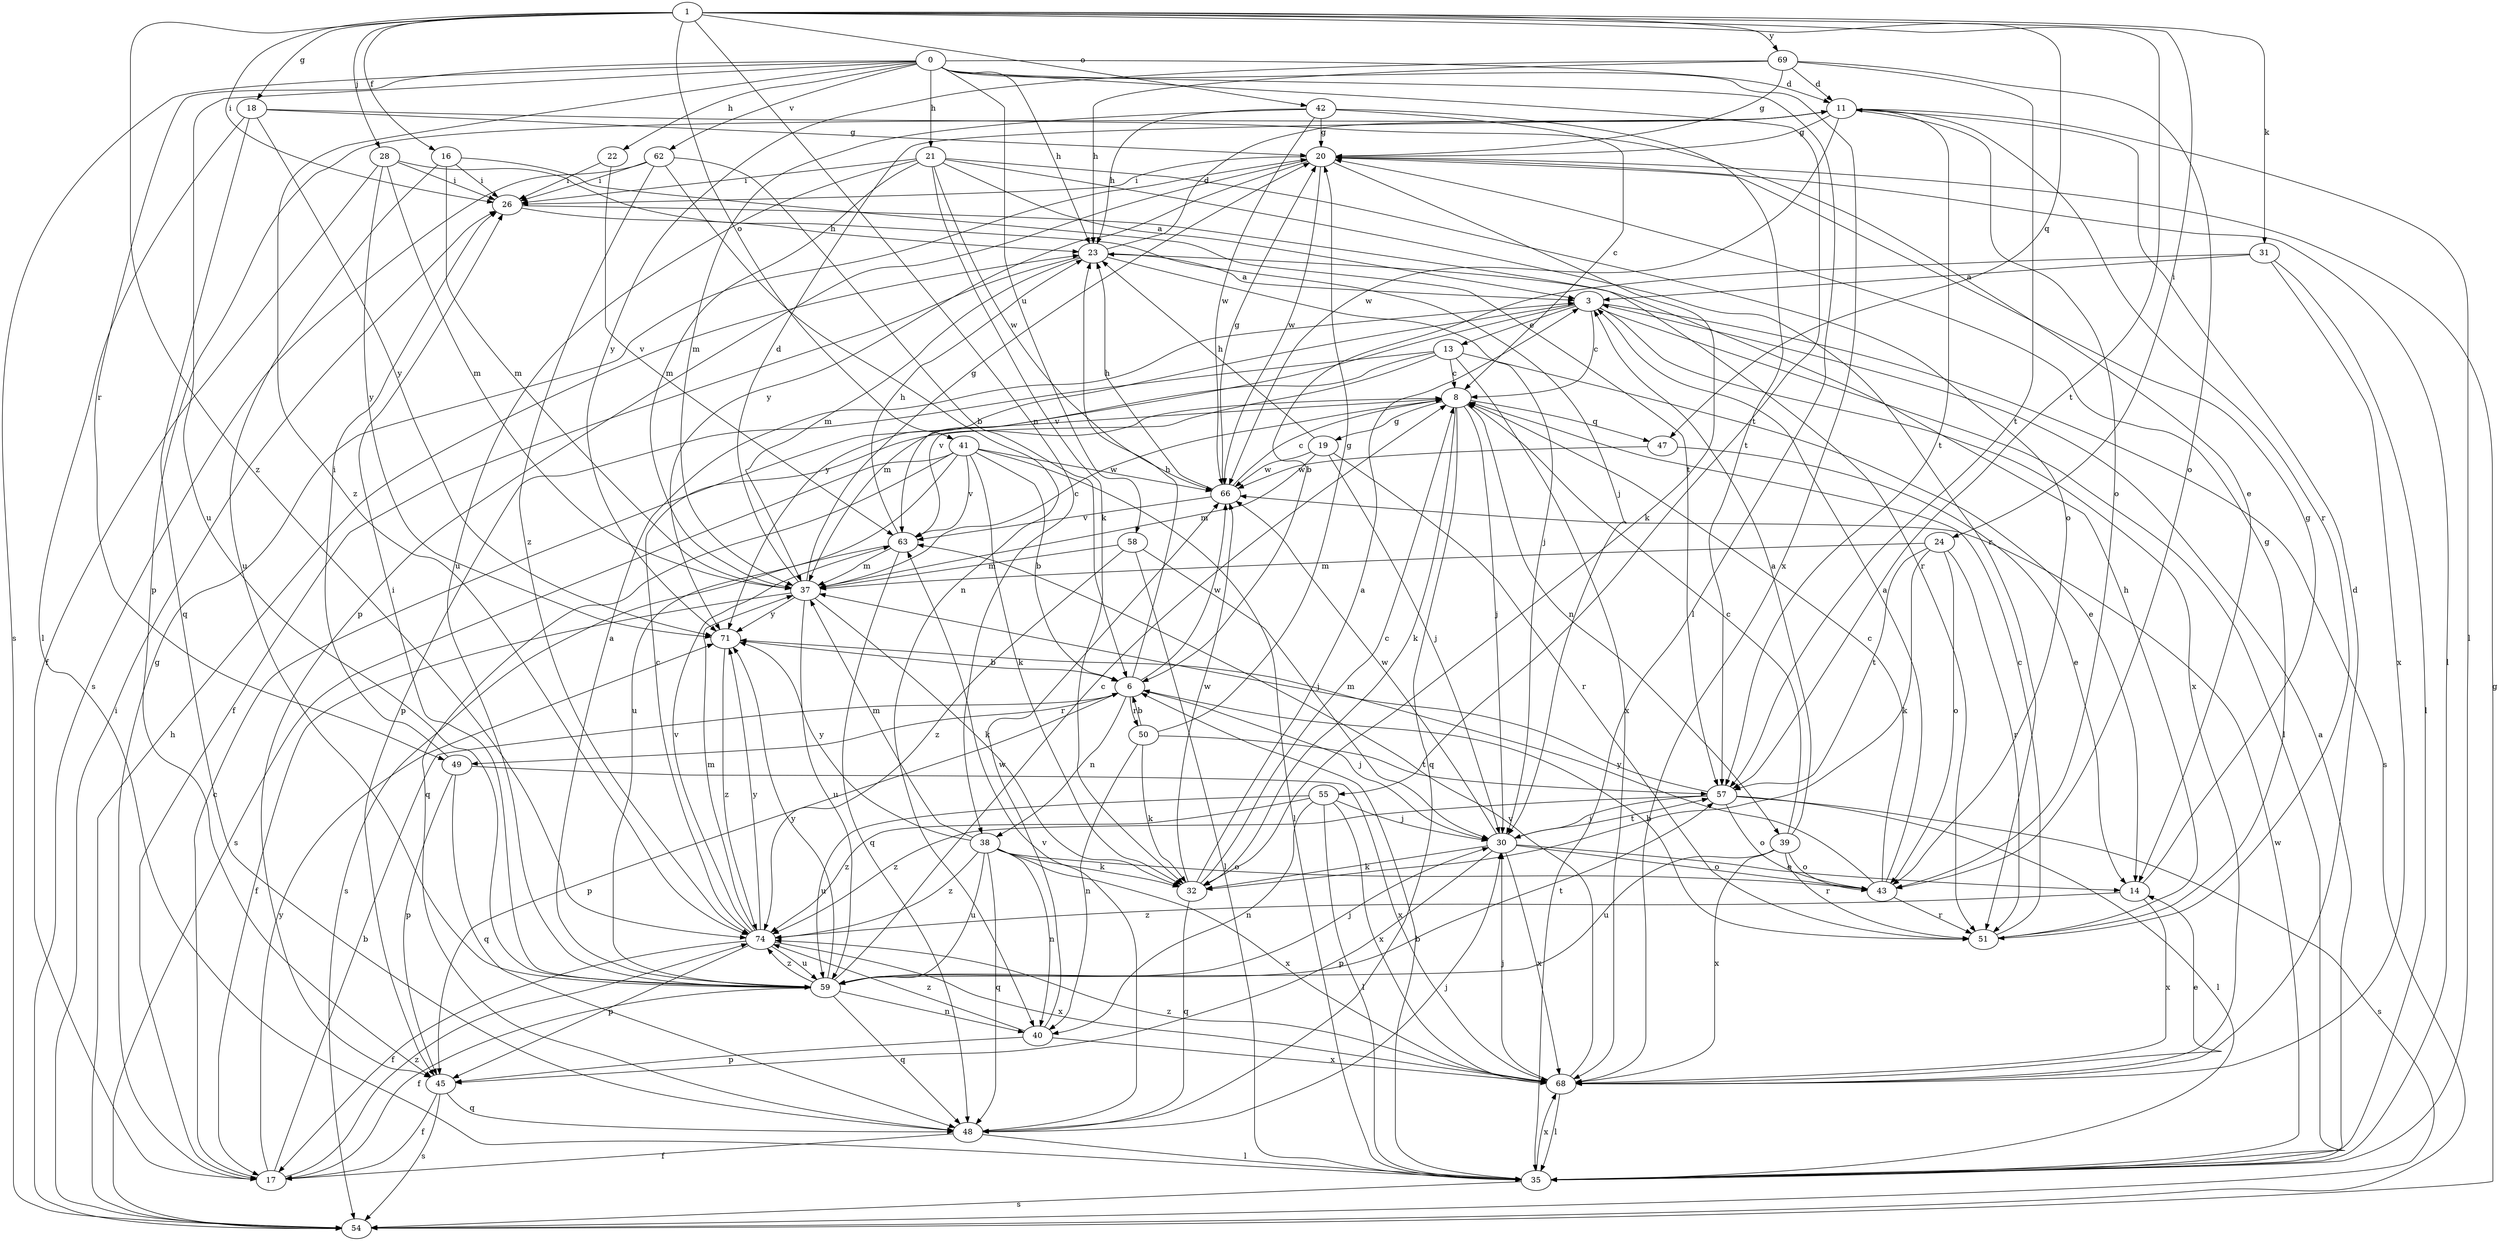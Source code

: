 strict digraph  {
0;
1;
3;
6;
8;
11;
13;
14;
16;
17;
18;
19;
20;
21;
22;
23;
24;
26;
28;
30;
31;
32;
35;
37;
38;
39;
40;
41;
42;
43;
45;
47;
48;
49;
50;
51;
54;
55;
57;
58;
59;
62;
63;
66;
68;
69;
71;
74;
0 -> 11  [label=d];
0 -> 21  [label=h];
0 -> 22  [label=h];
0 -> 23  [label=h];
0 -> 35  [label=l];
0 -> 49  [label=r];
0 -> 54  [label=s];
0 -> 55  [label=t];
0 -> 58  [label=u];
0 -> 59  [label=u];
0 -> 62  [label=v];
0 -> 68  [label=x];
0 -> 74  [label=z];
1 -> 16  [label=f];
1 -> 18  [label=g];
1 -> 24  [label=i];
1 -> 26  [label=i];
1 -> 28  [label=j];
1 -> 31  [label=k];
1 -> 38  [label=n];
1 -> 41  [label=o];
1 -> 42  [label=o];
1 -> 47  [label=q];
1 -> 57  [label=t];
1 -> 69  [label=y];
1 -> 74  [label=z];
3 -> 8  [label=c];
3 -> 13  [label=e];
3 -> 35  [label=l];
3 -> 54  [label=s];
3 -> 63  [label=v];
3 -> 68  [label=x];
3 -> 71  [label=y];
6 -> 23  [label=h];
6 -> 30  [label=j];
6 -> 38  [label=n];
6 -> 45  [label=p];
6 -> 49  [label=r];
6 -> 50  [label=r];
6 -> 66  [label=w];
8 -> 19  [label=g];
8 -> 30  [label=j];
8 -> 32  [label=k];
8 -> 39  [label=n];
8 -> 47  [label=q];
8 -> 48  [label=q];
11 -> 20  [label=g];
11 -> 35  [label=l];
11 -> 43  [label=o];
11 -> 45  [label=p];
11 -> 51  [label=r];
11 -> 57  [label=t];
11 -> 66  [label=w];
13 -> 8  [label=c];
13 -> 14  [label=e];
13 -> 37  [label=m];
13 -> 45  [label=p];
13 -> 63  [label=v];
13 -> 68  [label=x];
14 -> 20  [label=g];
14 -> 68  [label=x];
14 -> 74  [label=z];
16 -> 26  [label=i];
16 -> 37  [label=m];
16 -> 57  [label=t];
16 -> 59  [label=u];
17 -> 6  [label=b];
17 -> 8  [label=c];
17 -> 20  [label=g];
17 -> 71  [label=y];
17 -> 74  [label=z];
18 -> 14  [label=e];
18 -> 20  [label=g];
18 -> 35  [label=l];
18 -> 48  [label=q];
18 -> 71  [label=y];
19 -> 23  [label=h];
19 -> 30  [label=j];
19 -> 37  [label=m];
19 -> 51  [label=r];
19 -> 66  [label=w];
20 -> 26  [label=i];
20 -> 32  [label=k];
20 -> 35  [label=l];
20 -> 45  [label=p];
20 -> 66  [label=w];
20 -> 71  [label=y];
21 -> 3  [label=a];
21 -> 26  [label=i];
21 -> 32  [label=k];
21 -> 37  [label=m];
21 -> 43  [label=o];
21 -> 51  [label=r];
21 -> 59  [label=u];
21 -> 66  [label=w];
22 -> 26  [label=i];
22 -> 63  [label=v];
23 -> 3  [label=a];
23 -> 11  [label=d];
23 -> 17  [label=f];
23 -> 30  [label=j];
23 -> 37  [label=m];
24 -> 32  [label=k];
24 -> 37  [label=m];
24 -> 43  [label=o];
24 -> 51  [label=r];
24 -> 57  [label=t];
26 -> 23  [label=h];
26 -> 51  [label=r];
28 -> 17  [label=f];
28 -> 26  [label=i];
28 -> 30  [label=j];
28 -> 37  [label=m];
28 -> 71  [label=y];
30 -> 14  [label=e];
30 -> 32  [label=k];
30 -> 43  [label=o];
30 -> 45  [label=p];
30 -> 57  [label=t];
30 -> 66  [label=w];
30 -> 68  [label=x];
31 -> 3  [label=a];
31 -> 6  [label=b];
31 -> 35  [label=l];
31 -> 68  [label=x];
32 -> 3  [label=a];
32 -> 8  [label=c];
32 -> 48  [label=q];
32 -> 66  [label=w];
35 -> 3  [label=a];
35 -> 6  [label=b];
35 -> 54  [label=s];
35 -> 66  [label=w];
35 -> 68  [label=x];
37 -> 8  [label=c];
37 -> 11  [label=d];
37 -> 17  [label=f];
37 -> 20  [label=g];
37 -> 32  [label=k];
37 -> 59  [label=u];
37 -> 71  [label=y];
38 -> 32  [label=k];
38 -> 37  [label=m];
38 -> 40  [label=n];
38 -> 43  [label=o];
38 -> 48  [label=q];
38 -> 59  [label=u];
38 -> 68  [label=x];
38 -> 71  [label=y];
38 -> 74  [label=z];
39 -> 3  [label=a];
39 -> 8  [label=c];
39 -> 43  [label=o];
39 -> 51  [label=r];
39 -> 59  [label=u];
39 -> 68  [label=x];
40 -> 45  [label=p];
40 -> 66  [label=w];
40 -> 68  [label=x];
40 -> 74  [label=z];
41 -> 6  [label=b];
41 -> 32  [label=k];
41 -> 35  [label=l];
41 -> 48  [label=q];
41 -> 54  [label=s];
41 -> 59  [label=u];
41 -> 63  [label=v];
41 -> 66  [label=w];
42 -> 8  [label=c];
42 -> 20  [label=g];
42 -> 23  [label=h];
42 -> 37  [label=m];
42 -> 57  [label=t];
42 -> 66  [label=w];
43 -> 3  [label=a];
43 -> 8  [label=c];
43 -> 51  [label=r];
43 -> 71  [label=y];
45 -> 17  [label=f];
45 -> 48  [label=q];
45 -> 54  [label=s];
47 -> 14  [label=e];
47 -> 66  [label=w];
48 -> 17  [label=f];
48 -> 30  [label=j];
48 -> 35  [label=l];
48 -> 63  [label=v];
49 -> 26  [label=i];
49 -> 45  [label=p];
49 -> 48  [label=q];
49 -> 68  [label=x];
50 -> 6  [label=b];
50 -> 20  [label=g];
50 -> 32  [label=k];
50 -> 40  [label=n];
50 -> 57  [label=t];
51 -> 6  [label=b];
51 -> 8  [label=c];
51 -> 20  [label=g];
51 -> 23  [label=h];
54 -> 20  [label=g];
54 -> 23  [label=h];
54 -> 26  [label=i];
55 -> 30  [label=j];
55 -> 35  [label=l];
55 -> 40  [label=n];
55 -> 59  [label=u];
55 -> 68  [label=x];
55 -> 74  [label=z];
57 -> 30  [label=j];
57 -> 35  [label=l];
57 -> 37  [label=m];
57 -> 43  [label=o];
57 -> 54  [label=s];
57 -> 74  [label=z];
58 -> 30  [label=j];
58 -> 35  [label=l];
58 -> 37  [label=m];
58 -> 74  [label=z];
59 -> 3  [label=a];
59 -> 8  [label=c];
59 -> 17  [label=f];
59 -> 26  [label=i];
59 -> 30  [label=j];
59 -> 40  [label=n];
59 -> 48  [label=q];
59 -> 57  [label=t];
59 -> 71  [label=y];
59 -> 74  [label=z];
62 -> 6  [label=b];
62 -> 26  [label=i];
62 -> 40  [label=n];
62 -> 54  [label=s];
62 -> 74  [label=z];
63 -> 23  [label=h];
63 -> 37  [label=m];
63 -> 48  [label=q];
63 -> 54  [label=s];
66 -> 8  [label=c];
66 -> 20  [label=g];
66 -> 23  [label=h];
66 -> 63  [label=v];
68 -> 11  [label=d];
68 -> 14  [label=e];
68 -> 30  [label=j];
68 -> 35  [label=l];
68 -> 63  [label=v];
68 -> 74  [label=z];
69 -> 11  [label=d];
69 -> 20  [label=g];
69 -> 23  [label=h];
69 -> 43  [label=o];
69 -> 57  [label=t];
69 -> 71  [label=y];
71 -> 6  [label=b];
71 -> 74  [label=z];
74 -> 8  [label=c];
74 -> 17  [label=f];
74 -> 37  [label=m];
74 -> 45  [label=p];
74 -> 59  [label=u];
74 -> 63  [label=v];
74 -> 68  [label=x];
74 -> 71  [label=y];
}
